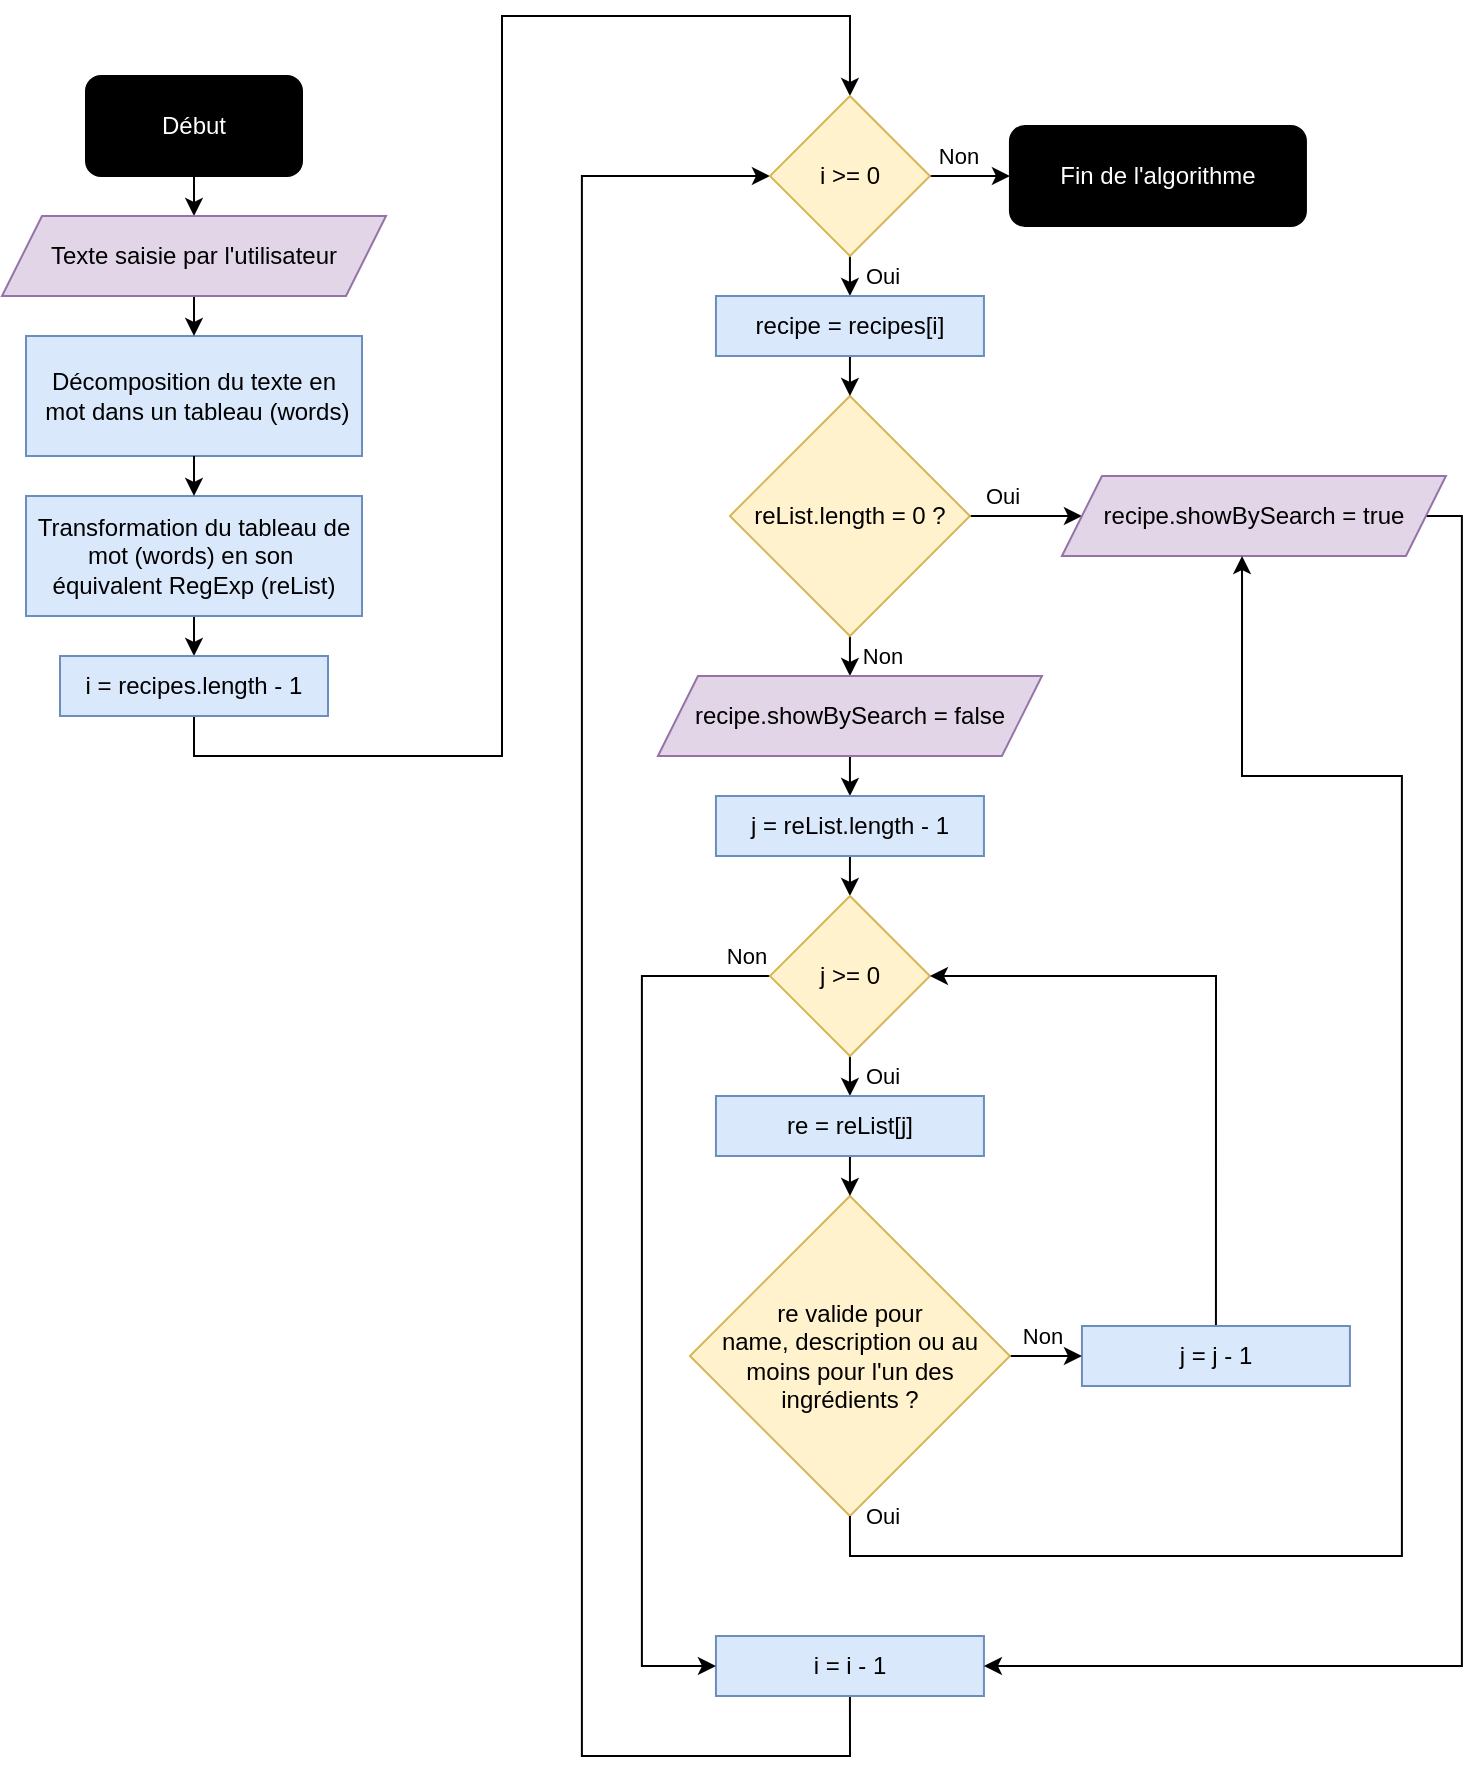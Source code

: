 <mxfile>
    <diagram name="Page-1" id="tUMvC8lM76V2fbWvq3NL">
        <mxGraphModel dx="1011" dy="651" grid="1" gridSize="10" guides="1" tooltips="1" connect="1" arrows="1" fold="1" page="1" pageScale="1" pageWidth="827" pageHeight="1169" background="#ffffff" math="0" shadow="0">
            <root>
                <mxCell id="0"/>
                <mxCell id="1" parent="0"/>
                <mxCell id="ro6loPd9VRK9EyKh_aG3-2" value="Décomposition du texte en&lt;div&gt;&amp;nbsp;mot dans un tableau (words)&lt;/div&gt;" style="rounded=0;whiteSpace=wrap;html=1;fillColor=#dae8fc;strokeColor=#6c8ebf;labelBackgroundColor=none;fontColor=#000000;" parent="1" vertex="1">
                    <mxGeometry x="61" y="320" width="168" height="60" as="geometry"/>
                </mxCell>
                <mxCell id="ro6loPd9VRK9EyKh_aG3-20" style="edgeStyle=orthogonalEdgeStyle;rounded=0;orthogonalLoop=1;jettySize=auto;html=1;exitX=0.5;exitY=1;exitDx=0;exitDy=0;entryX=0.5;entryY=0;entryDx=0;entryDy=0;strokeColor=#000000;" parent="1" source="ro6loPd9VRK9EyKh_aG3-3" target="ro6loPd9VRK9EyKh_aG3-9" edge="1">
                    <mxGeometry relative="1" as="geometry"/>
                </mxCell>
                <mxCell id="ro6loPd9VRK9EyKh_aG3-3" value="Transformation du tableau de&lt;div&gt;mot (words) en son&amp;nbsp;&lt;/div&gt;&lt;div&gt;équivalent&amp;nbsp;&lt;span style=&quot;background-color: initial;&quot;&gt;RegExp (reList)&lt;/span&gt;&lt;/div&gt;" style="rounded=0;whiteSpace=wrap;html=1;fillColor=#dae8fc;strokeColor=#6c8ebf;labelBackgroundColor=none;fontColor=#000000;" parent="1" vertex="1">
                    <mxGeometry x="61" y="400" width="168" height="60" as="geometry"/>
                </mxCell>
                <mxCell id="ro6loPd9VRK9EyKh_aG3-4" value="" style="endArrow=classic;html=1;rounded=0;exitX=0.5;exitY=1;exitDx=0;exitDy=0;labelBackgroundColor=none;fontColor=#000000;strokeColor=#000000;" parent="1" source="ro6loPd9VRK9EyKh_aG3-8" edge="1">
                    <mxGeometry width="50" height="50" relative="1" as="geometry">
                        <mxPoint x="145" y="300" as="sourcePoint"/>
                        <mxPoint x="145" y="320" as="targetPoint"/>
                    </mxGeometry>
                </mxCell>
                <mxCell id="ro6loPd9VRK9EyKh_aG3-5" value="" style="endArrow=classic;html=1;rounded=0;entryX=0.5;entryY=0;entryDx=0;entryDy=0;exitX=0.5;exitY=1;exitDx=0;exitDy=0;labelBackgroundColor=none;fontColor=#000000;strokeColor=#000000;" parent="1" source="ro6loPd9VRK9EyKh_aG3-2" target="ro6loPd9VRK9EyKh_aG3-3" edge="1">
                    <mxGeometry width="50" height="50" relative="1" as="geometry">
                        <mxPoint x="-39" y="460" as="sourcePoint"/>
                        <mxPoint x="11" y="410" as="targetPoint"/>
                    </mxGeometry>
                </mxCell>
                <mxCell id="ro6loPd9VRK9EyKh_aG3-6" style="edgeStyle=orthogonalEdgeStyle;rounded=0;orthogonalLoop=1;jettySize=auto;html=1;exitX=0.5;exitY=1;exitDx=0;exitDy=0;entryX=0.5;entryY=0;entryDx=0;entryDy=0;labelBackgroundColor=none;fontColor=#000000;strokeColor=#000000;" parent="1" source="ro6loPd9VRK9EyKh_aG3-7" target="ro6loPd9VRK9EyKh_aG3-8" edge="1">
                    <mxGeometry relative="1" as="geometry"/>
                </mxCell>
                <mxCell id="ro6loPd9VRK9EyKh_aG3-7" value="Début" style="rounded=1;whiteSpace=wrap;html=1;labelBackgroundColor=none;fontColor=#FFFFFF;fillColor=#000000;" parent="1" vertex="1">
                    <mxGeometry x="91" y="190" width="108" height="50" as="geometry"/>
                </mxCell>
                <mxCell id="ro6loPd9VRK9EyKh_aG3-8" value="Texte saisie par l'utilisateur" style="shape=parallelogram;perimeter=parallelogramPerimeter;whiteSpace=wrap;html=1;fixedSize=1;fillColor=#e1d5e7;strokeColor=#9673a6;labelBackgroundColor=none;fontColor=#000000;" parent="1" vertex="1">
                    <mxGeometry x="49" y="260" width="192" height="40" as="geometry"/>
                </mxCell>
                <mxCell id="ro6loPd9VRK9EyKh_aG3-21" style="edgeStyle=orthogonalEdgeStyle;rounded=0;orthogonalLoop=1;jettySize=auto;html=1;exitX=0.5;exitY=1;exitDx=0;exitDy=0;entryX=0.5;entryY=0;entryDx=0;entryDy=0;strokeColor=#000000;" parent="1" source="ro6loPd9VRK9EyKh_aG3-9" target="ro6loPd9VRK9EyKh_aG3-11" edge="1">
                    <mxGeometry relative="1" as="geometry">
                        <Array as="points">
                            <mxPoint x="145" y="530"/>
                            <mxPoint x="299" y="530"/>
                            <mxPoint x="299" y="160"/>
                            <mxPoint x="473" y="160"/>
                        </Array>
                    </mxGeometry>
                </mxCell>
                <mxCell id="ro6loPd9VRK9EyKh_aG3-9" value="i = recipes.length - 1" style="rounded=0;whiteSpace=wrap;html=1;fillColor=#dae8fc;strokeColor=#6c8ebf;fontColor=#000000;" parent="1" vertex="1">
                    <mxGeometry x="78" y="480" width="134" height="30" as="geometry"/>
                </mxCell>
                <mxCell id="ro6loPd9VRK9EyKh_aG3-58" style="edgeStyle=orthogonalEdgeStyle;rounded=0;orthogonalLoop=1;jettySize=auto;html=1;exitX=0.5;exitY=1;exitDx=0;exitDy=0;entryX=0;entryY=0.5;entryDx=0;entryDy=0;strokeColor=#000000;" parent="1" source="ro6loPd9VRK9EyKh_aG3-10" target="ro6loPd9VRK9EyKh_aG3-11" edge="1">
                    <mxGeometry relative="1" as="geometry">
                        <Array as="points">
                            <mxPoint x="472.97" y="1030"/>
                            <mxPoint x="338.97" y="1030"/>
                            <mxPoint x="338.97" y="240.0"/>
                        </Array>
                    </mxGeometry>
                </mxCell>
                <mxCell id="ro6loPd9VRK9EyKh_aG3-10" value="i = i - 1" style="rounded=0;whiteSpace=wrap;html=1;fillColor=#dae8fc;strokeColor=#6c8ebf;fontColor=#000000;" parent="1" vertex="1">
                    <mxGeometry x="405.97" y="970" width="134" height="30" as="geometry"/>
                </mxCell>
                <mxCell id="ro6loPd9VRK9EyKh_aG3-32" value="Oui" style="edgeStyle=orthogonalEdgeStyle;rounded=0;orthogonalLoop=1;jettySize=auto;html=1;exitX=0.5;exitY=1;exitDx=0;exitDy=0;entryX=0.5;entryY=0;entryDx=0;entryDy=0;strokeColor=#000000;labelBackgroundColor=none;fontColor=#000000;" parent="1" source="ro6loPd9VRK9EyKh_aG3-11" target="ro6loPd9VRK9EyKh_aG3-31" edge="1">
                    <mxGeometry y="16" relative="1" as="geometry">
                        <mxPoint as="offset"/>
                    </mxGeometry>
                </mxCell>
                <mxCell id="ro6loPd9VRK9EyKh_aG3-61" value="Non" style="edgeStyle=orthogonalEdgeStyle;rounded=0;orthogonalLoop=1;jettySize=auto;html=1;exitX=1;exitY=0.5;exitDx=0;exitDy=0;entryX=0;entryY=0.5;entryDx=0;entryDy=0;strokeColor=#000000;labelBackgroundColor=none;fontColor=#000000;" parent="1" source="ro6loPd9VRK9EyKh_aG3-11" target="3" edge="1">
                    <mxGeometry x="-0.304" y="10" relative="1" as="geometry">
                        <mxPoint as="offset"/>
                        <mxPoint x="558.97" y="240" as="targetPoint"/>
                    </mxGeometry>
                </mxCell>
                <mxCell id="ro6loPd9VRK9EyKh_aG3-11" value="i &amp;gt;= 0" style="rhombus;whiteSpace=wrap;html=1;fillColor=#fff2cc;strokeColor=#d6b656;fontColor=#000000;" parent="1" vertex="1">
                    <mxGeometry x="432.97" y="200" width="80" height="80" as="geometry"/>
                </mxCell>
                <mxCell id="ro6loPd9VRK9EyKh_aG3-15" value="Oui" style="edgeStyle=orthogonalEdgeStyle;rounded=0;orthogonalLoop=1;jettySize=auto;html=1;exitX=1;exitY=0.5;exitDx=0;exitDy=0;entryX=0;entryY=0.5;entryDx=0;entryDy=0;strokeColor=#000000;labelBackgroundColor=none;fontColor=#000000;" parent="1" source="ro6loPd9VRK9EyKh_aG3-13" target="ro6loPd9VRK9EyKh_aG3-14" edge="1">
                    <mxGeometry x="-0.429" y="10" relative="1" as="geometry">
                        <mxPoint as="offset"/>
                    </mxGeometry>
                </mxCell>
                <mxCell id="ro6loPd9VRK9EyKh_aG3-26" value="Non" style="edgeStyle=orthogonalEdgeStyle;rounded=0;orthogonalLoop=1;jettySize=auto;html=1;exitX=0.5;exitY=1;exitDx=0;exitDy=0;entryX=0.5;entryY=0;entryDx=0;entryDy=0;strokeColor=#000000;labelBackgroundColor=none;fontColor=#000000;" parent="1" source="ro6loPd9VRK9EyKh_aG3-13" target="ro6loPd9VRK9EyKh_aG3-25" edge="1">
                    <mxGeometry y="16" relative="1" as="geometry">
                        <mxPoint as="offset"/>
                    </mxGeometry>
                </mxCell>
                <mxCell id="ro6loPd9VRK9EyKh_aG3-13" value="reList.length = 0 ?" style="rhombus;whiteSpace=wrap;html=1;fillColor=#fff2cc;strokeColor=#d6b656;fontColor=#000000;" parent="1" vertex="1">
                    <mxGeometry x="412.97" y="350" width="120" height="120" as="geometry"/>
                </mxCell>
                <mxCell id="ro6loPd9VRK9EyKh_aG3-57" style="edgeStyle=orthogonalEdgeStyle;rounded=0;orthogonalLoop=1;jettySize=auto;html=1;exitX=1;exitY=0.5;exitDx=0;exitDy=0;entryX=1;entryY=0.5;entryDx=0;entryDy=0;strokeColor=#000000;" parent="1" source="ro6loPd9VRK9EyKh_aG3-14" target="ro6loPd9VRK9EyKh_aG3-10" edge="1">
                    <mxGeometry relative="1" as="geometry">
                        <Array as="points">
                            <mxPoint x="778.97" y="410"/>
                            <mxPoint x="778.97" y="985"/>
                        </Array>
                    </mxGeometry>
                </mxCell>
                <mxCell id="ro6loPd9VRK9EyKh_aG3-14" value="recipe.showBySearch = true" style="shape=parallelogram;perimeter=parallelogramPerimeter;whiteSpace=wrap;html=1;fixedSize=1;fillColor=#e1d5e7;strokeColor=#9673a6;labelBackgroundColor=none;fontColor=#000000;" parent="1" vertex="1">
                    <mxGeometry x="578.97" y="390" width="192" height="40" as="geometry"/>
                </mxCell>
                <mxCell id="ro6loPd9VRK9EyKh_aG3-28" style="edgeStyle=orthogonalEdgeStyle;rounded=0;orthogonalLoop=1;jettySize=auto;html=1;exitX=0.5;exitY=1;exitDx=0;exitDy=0;entryX=0.5;entryY=0;entryDx=0;entryDy=0;strokeColor=#000000;" parent="1" source="ro6loPd9VRK9EyKh_aG3-25" target="ro6loPd9VRK9EyKh_aG3-27" edge="1">
                    <mxGeometry relative="1" as="geometry"/>
                </mxCell>
                <mxCell id="ro6loPd9VRK9EyKh_aG3-25" value="recipe.showBySearch = false" style="shape=parallelogram;perimeter=parallelogramPerimeter;whiteSpace=wrap;html=1;fixedSize=1;fillColor=#e1d5e7;strokeColor=#9673a6;labelBackgroundColor=none;fontColor=#000000;" parent="1" vertex="1">
                    <mxGeometry x="376.97" y="490" width="192" height="40" as="geometry"/>
                </mxCell>
                <mxCell id="ro6loPd9VRK9EyKh_aG3-30" style="edgeStyle=orthogonalEdgeStyle;rounded=0;orthogonalLoop=1;jettySize=auto;html=1;exitX=0.5;exitY=1;exitDx=0;exitDy=0;entryX=0.5;entryY=0;entryDx=0;entryDy=0;strokeColor=#000000;" parent="1" source="ro6loPd9VRK9EyKh_aG3-27" target="ro6loPd9VRK9EyKh_aG3-29" edge="1">
                    <mxGeometry relative="1" as="geometry"/>
                </mxCell>
                <mxCell id="ro6loPd9VRK9EyKh_aG3-27" value="j = reList.length - 1" style="rounded=0;whiteSpace=wrap;html=1;fillColor=#dae8fc;strokeColor=#6c8ebf;fontColor=#000000;" parent="1" vertex="1">
                    <mxGeometry x="405.97" y="550" width="134" height="30" as="geometry"/>
                </mxCell>
                <mxCell id="ro6loPd9VRK9EyKh_aG3-38" value="Oui" style="edgeStyle=orthogonalEdgeStyle;rounded=0;orthogonalLoop=1;jettySize=auto;html=1;exitX=0.5;exitY=1;exitDx=0;exitDy=0;entryX=0.5;entryY=0;entryDx=0;entryDy=0;strokeColor=#000000;labelBackgroundColor=none;fontColor=#000000;" parent="1" source="ro6loPd9VRK9EyKh_aG3-29" target="ro6loPd9VRK9EyKh_aG3-37" edge="1">
                    <mxGeometry y="16" relative="1" as="geometry">
                        <mxPoint as="offset"/>
                    </mxGeometry>
                </mxCell>
                <mxCell id="ro6loPd9VRK9EyKh_aG3-56" value="Non" style="edgeStyle=orthogonalEdgeStyle;rounded=0;orthogonalLoop=1;jettySize=auto;html=1;exitX=0;exitY=0.5;exitDx=0;exitDy=0;entryX=0;entryY=0.5;entryDx=0;entryDy=0;strokeColor=#000000;labelBackgroundColor=none;fontColor=#000000;" parent="1" source="ro6loPd9VRK9EyKh_aG3-29" target="ro6loPd9VRK9EyKh_aG3-10" edge="1">
                    <mxGeometry x="-0.947" y="-10" relative="1" as="geometry">
                        <Array as="points">
                            <mxPoint x="368.97" y="640"/>
                            <mxPoint x="368.97" y="985"/>
                        </Array>
                        <mxPoint as="offset"/>
                    </mxGeometry>
                </mxCell>
                <mxCell id="ro6loPd9VRK9EyKh_aG3-29" value="j &amp;gt;= 0" style="rhombus;whiteSpace=wrap;html=1;fillColor=#fff2cc;strokeColor=#d6b656;fontColor=#000000;" parent="1" vertex="1">
                    <mxGeometry x="432.97" y="600" width="80" height="80" as="geometry"/>
                </mxCell>
                <mxCell id="ro6loPd9VRK9EyKh_aG3-34" style="edgeStyle=orthogonalEdgeStyle;rounded=0;orthogonalLoop=1;jettySize=auto;html=1;exitX=0.5;exitY=1;exitDx=0;exitDy=0;entryX=0.5;entryY=0;entryDx=0;entryDy=0;strokeColor=#000000;" parent="1" source="ro6loPd9VRK9EyKh_aG3-31" target="ro6loPd9VRK9EyKh_aG3-13" edge="1">
                    <mxGeometry relative="1" as="geometry"/>
                </mxCell>
                <mxCell id="ro6loPd9VRK9EyKh_aG3-31" value="recipe = recipes[i]" style="rounded=0;whiteSpace=wrap;html=1;fillColor=#dae8fc;strokeColor=#6c8ebf;fontColor=#000000;" parent="1" vertex="1">
                    <mxGeometry x="405.97" y="300" width="134" height="30" as="geometry"/>
                </mxCell>
                <mxCell id="ro6loPd9VRK9EyKh_aG3-52" style="edgeStyle=orthogonalEdgeStyle;rounded=0;orthogonalLoop=1;jettySize=auto;html=1;exitX=0.5;exitY=0;exitDx=0;exitDy=0;entryX=1;entryY=0.5;entryDx=0;entryDy=0;strokeColor=#000000;" parent="1" source="ro6loPd9VRK9EyKh_aG3-35" target="ro6loPd9VRK9EyKh_aG3-29" edge="1">
                    <mxGeometry relative="1" as="geometry"/>
                </mxCell>
                <mxCell id="ro6loPd9VRK9EyKh_aG3-35" value="j = j - 1" style="rounded=0;whiteSpace=wrap;html=1;fillColor=#dae8fc;strokeColor=#6c8ebf;fontColor=#000000;" parent="1" vertex="1">
                    <mxGeometry x="588.97" y="815" width="134" height="30" as="geometry"/>
                </mxCell>
                <mxCell id="ro6loPd9VRK9EyKh_aG3-51" value="Non" style="edgeStyle=orthogonalEdgeStyle;rounded=0;orthogonalLoop=1;jettySize=auto;html=1;exitX=1;exitY=0.5;exitDx=0;exitDy=0;entryX=0;entryY=0.5;entryDx=0;entryDy=0;strokeColor=#000000;labelBackgroundColor=none;fontColor=#000000;" parent="1" source="ro6loPd9VRK9EyKh_aG3-36" target="ro6loPd9VRK9EyKh_aG3-35" edge="1">
                    <mxGeometry x="-0.111" y="10" relative="1" as="geometry">
                        <mxPoint as="offset"/>
                    </mxGeometry>
                </mxCell>
                <mxCell id="ro6loPd9VRK9EyKh_aG3-36" value="re valide pour &lt;br&gt;name,&amp;nbsp;&lt;span style=&quot;&quot;&gt;description ou au moins pour l'un des ingrédients&amp;nbsp;&lt;/span&gt;&lt;span style=&quot;&quot;&gt;?&lt;/span&gt;" style="rhombus;whiteSpace=wrap;html=1;fillColor=#fff2cc;strokeColor=#d6b656;labelBackgroundColor=none;fontColor=#000000;" parent="1" vertex="1">
                    <mxGeometry x="392.97" y="750" width="160" height="160" as="geometry"/>
                </mxCell>
                <mxCell id="ro6loPd9VRK9EyKh_aG3-39" style="edgeStyle=orthogonalEdgeStyle;rounded=0;orthogonalLoop=1;jettySize=auto;html=1;exitX=0.5;exitY=1;exitDx=0;exitDy=0;entryX=0.5;entryY=0;entryDx=0;entryDy=0;strokeColor=#000000;" parent="1" source="ro6loPd9VRK9EyKh_aG3-37" target="ro6loPd9VRK9EyKh_aG3-36" edge="1">
                    <mxGeometry relative="1" as="geometry"/>
                </mxCell>
                <mxCell id="ro6loPd9VRK9EyKh_aG3-37" value="re = reList[j]" style="rounded=0;whiteSpace=wrap;html=1;fillColor=#dae8fc;strokeColor=#6c8ebf;fontColor=#000000;" parent="1" vertex="1">
                    <mxGeometry x="405.97" y="700" width="134" height="30" as="geometry"/>
                </mxCell>
                <mxCell id="ro6loPd9VRK9EyKh_aG3-53" value="Oui" style="edgeStyle=orthogonalEdgeStyle;rounded=0;orthogonalLoop=1;jettySize=auto;html=1;exitX=0.5;exitY=1;exitDx=0;exitDy=0;entryX=0.469;entryY=1;entryDx=0;entryDy=0;entryPerimeter=0;strokeColor=#000000;labelBackgroundColor=none;fontColor=#000000;" parent="1" source="ro6loPd9VRK9EyKh_aG3-36" target="ro6loPd9VRK9EyKh_aG3-14" edge="1">
                    <mxGeometry x="-1.0" y="16" relative="1" as="geometry">
                        <Array as="points">
                            <mxPoint x="472.97" y="930"/>
                            <mxPoint x="748.97" y="930"/>
                            <mxPoint x="748.97" y="540"/>
                            <mxPoint x="668.97" y="540"/>
                        </Array>
                        <mxPoint as="offset"/>
                    </mxGeometry>
                </mxCell>
                <mxCell id="3" value="Fin de l'algorithme" style="rounded=1;whiteSpace=wrap;html=1;labelBackgroundColor=none;fontColor=#FFFFFF;fillColor=#000000;" vertex="1" parent="1">
                    <mxGeometry x="552.97" y="215" width="148" height="50" as="geometry"/>
                </mxCell>
            </root>
        </mxGraphModel>
    </diagram>
</mxfile>